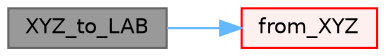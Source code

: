 digraph "XYZ_to_LAB"
{
 // LATEX_PDF_SIZE
  bgcolor="transparent";
  edge [fontname=Helvetica,fontsize=10,labelfontname=Helvetica,labelfontsize=10];
  node [fontname=Helvetica,fontsize=10,shape=box,height=0.2,width=0.4];
  rankdir="LR";
  Node1 [id="Node000001",label="XYZ_to_LAB",height=0.2,width=0.4,color="gray40", fillcolor="grey60", style="filled", fontcolor="black",tooltip=" "];
  Node1 -> Node2 [id="edge1_Node000001_Node000002",color="steelblue1",style="solid",tooltip=" "];
  Node2 [id="Node000002",label="from_XYZ",height=0.2,width=0.4,color="red", fillcolor="#FFF0F0", style="filled",URL="$namespaceFoam.html#a81cdcbc0c2036f0e5362bbfe612f7f1b",tooltip=" "];
}
